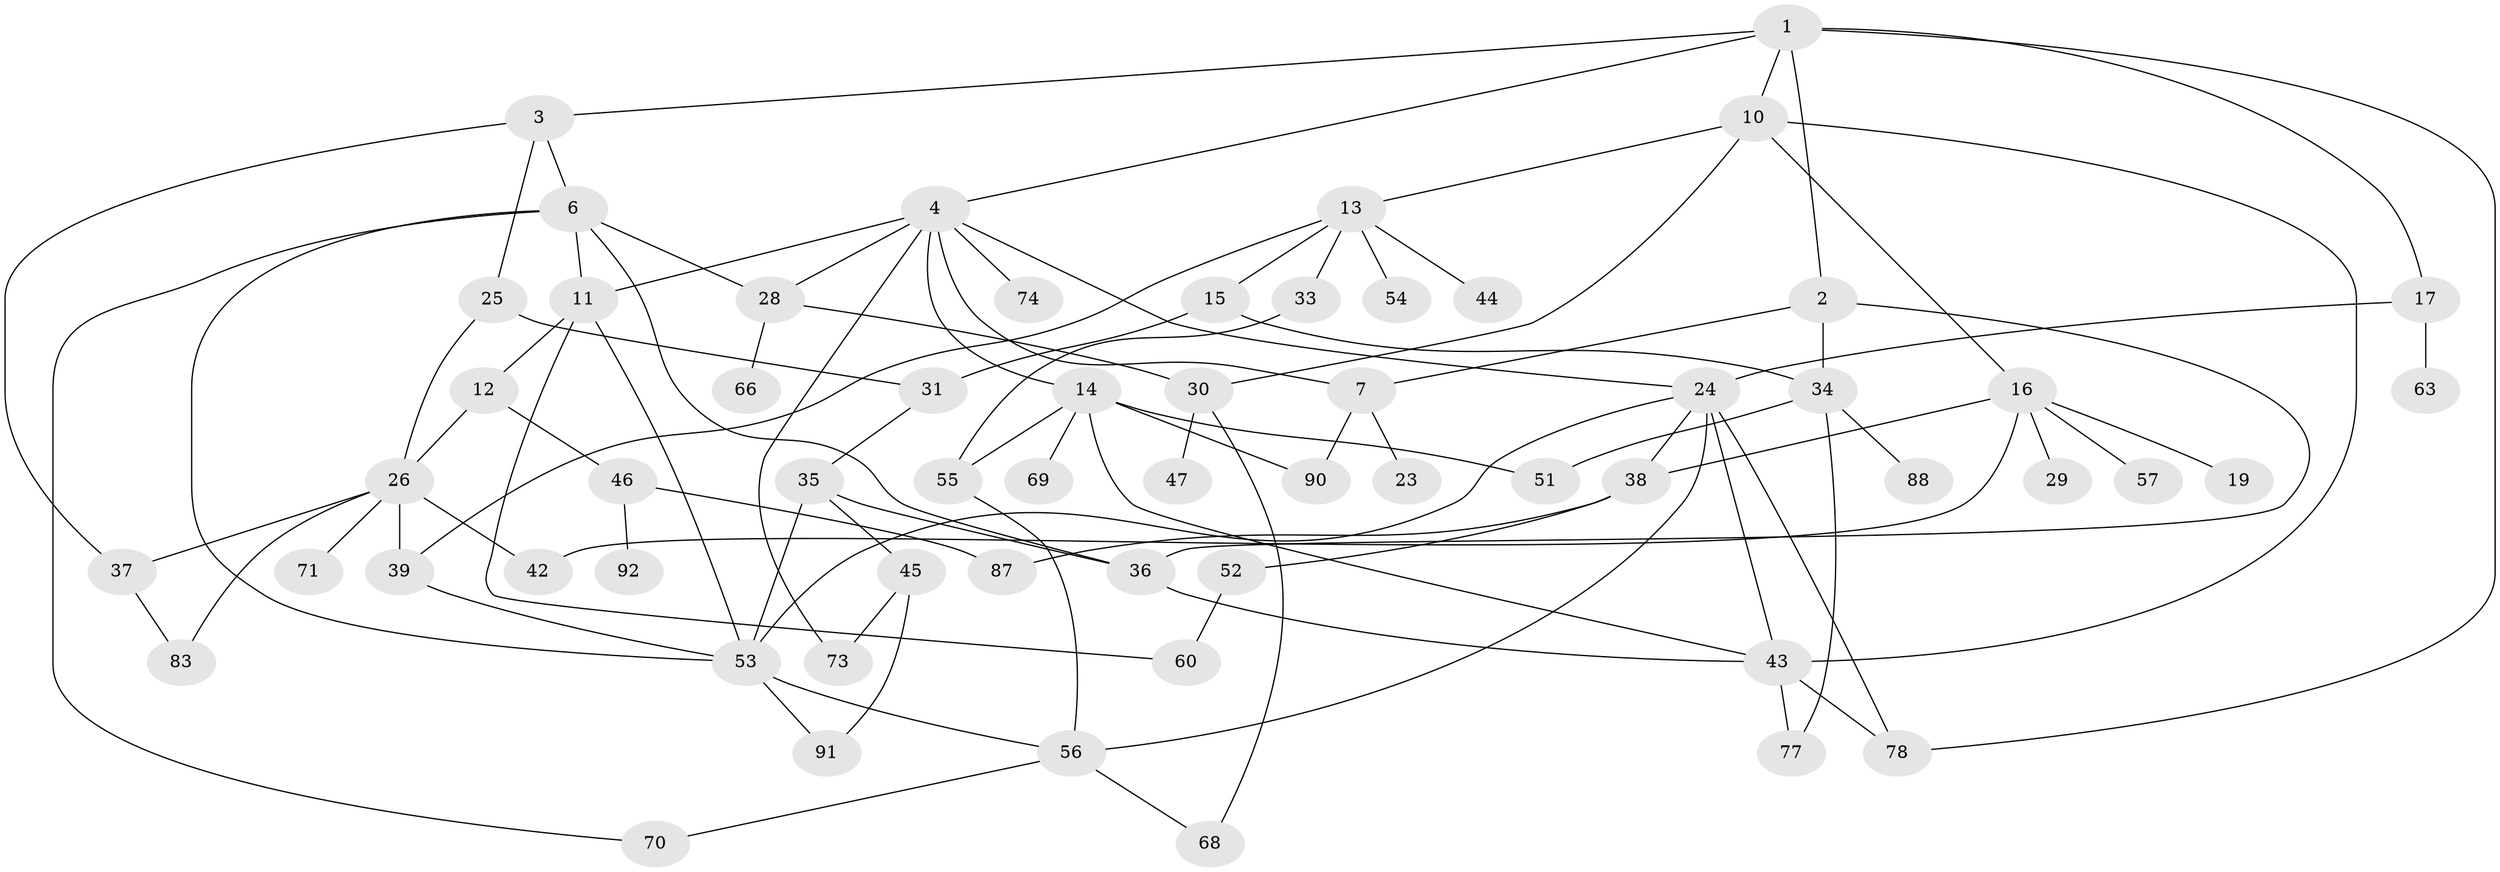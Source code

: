 // Generated by graph-tools (version 1.1) at 2025/51/02/27/25 19:51:39]
// undirected, 60 vertices, 95 edges
graph export_dot {
graph [start="1"]
  node [color=gray90,style=filled];
  1;
  2 [super="+20"];
  3 [super="+9"];
  4 [super="+5"];
  6 [super="+22"];
  7 [super="+8"];
  10 [super="+49"];
  11 [super="+18"];
  12;
  13 [super="+21"];
  14 [super="+75"];
  15;
  16 [super="+27"];
  17 [super="+81"];
  19 [super="+41"];
  23;
  24 [super="+72"];
  25 [super="+61"];
  26 [super="+32"];
  28;
  29 [super="+40"];
  30 [super="+50"];
  31;
  33;
  34 [super="+58"];
  35 [super="+82"];
  36 [super="+48"];
  37 [super="+76"];
  38 [super="+79"];
  39 [super="+62"];
  42;
  43 [super="+65"];
  44;
  45;
  46;
  47 [super="+89"];
  51 [super="+59"];
  52 [super="+85"];
  53 [super="+67"];
  54;
  55;
  56 [super="+64"];
  57;
  60 [super="+80"];
  63;
  66;
  68 [super="+86"];
  69;
  70;
  71;
  73 [super="+93"];
  74;
  77;
  78 [super="+84"];
  83;
  87;
  88;
  90;
  91;
  92;
  1 -- 2;
  1 -- 3;
  1 -- 4;
  1 -- 10;
  1 -- 17;
  1 -- 78;
  2 -- 34;
  2 -- 7;
  2 -- 36;
  3 -- 6;
  3 -- 25;
  3 -- 37;
  4 -- 7;
  4 -- 14;
  4 -- 24;
  4 -- 74;
  4 -- 11;
  4 -- 28;
  4 -- 73;
  6 -- 28;
  6 -- 36;
  6 -- 70;
  6 -- 11;
  6 -- 53;
  7 -- 90;
  7 -- 23;
  10 -- 13;
  10 -- 16;
  10 -- 43;
  10 -- 30;
  11 -- 12;
  11 -- 60;
  11 -- 53;
  12 -- 46;
  12 -- 26;
  13 -- 15;
  13 -- 33;
  13 -- 39;
  13 -- 54;
  13 -- 44;
  14 -- 43;
  14 -- 69;
  14 -- 55;
  14 -- 90;
  14 -- 51;
  15 -- 31;
  15 -- 34;
  16 -- 19;
  16 -- 38;
  16 -- 42;
  16 -- 57;
  16 -- 29;
  17 -- 24;
  17 -- 63;
  24 -- 78;
  24 -- 53;
  24 -- 38;
  24 -- 56;
  24 -- 43;
  25 -- 26;
  25 -- 31;
  26 -- 37;
  26 -- 83;
  26 -- 42;
  26 -- 71;
  26 -- 39;
  28 -- 30;
  28 -- 66;
  30 -- 47;
  30 -- 68;
  31 -- 35;
  33 -- 55;
  34 -- 51;
  34 -- 88;
  34 -- 77;
  35 -- 45;
  35 -- 36;
  35 -- 53;
  36 -- 43;
  37 -- 83;
  38 -- 52;
  38 -- 87;
  39 -- 53;
  43 -- 77;
  43 -- 78;
  45 -- 73;
  45 -- 91;
  46 -- 87;
  46 -- 92;
  52 -- 60;
  53 -- 56;
  53 -- 91;
  55 -- 56;
  56 -- 70;
  56 -- 68;
}
